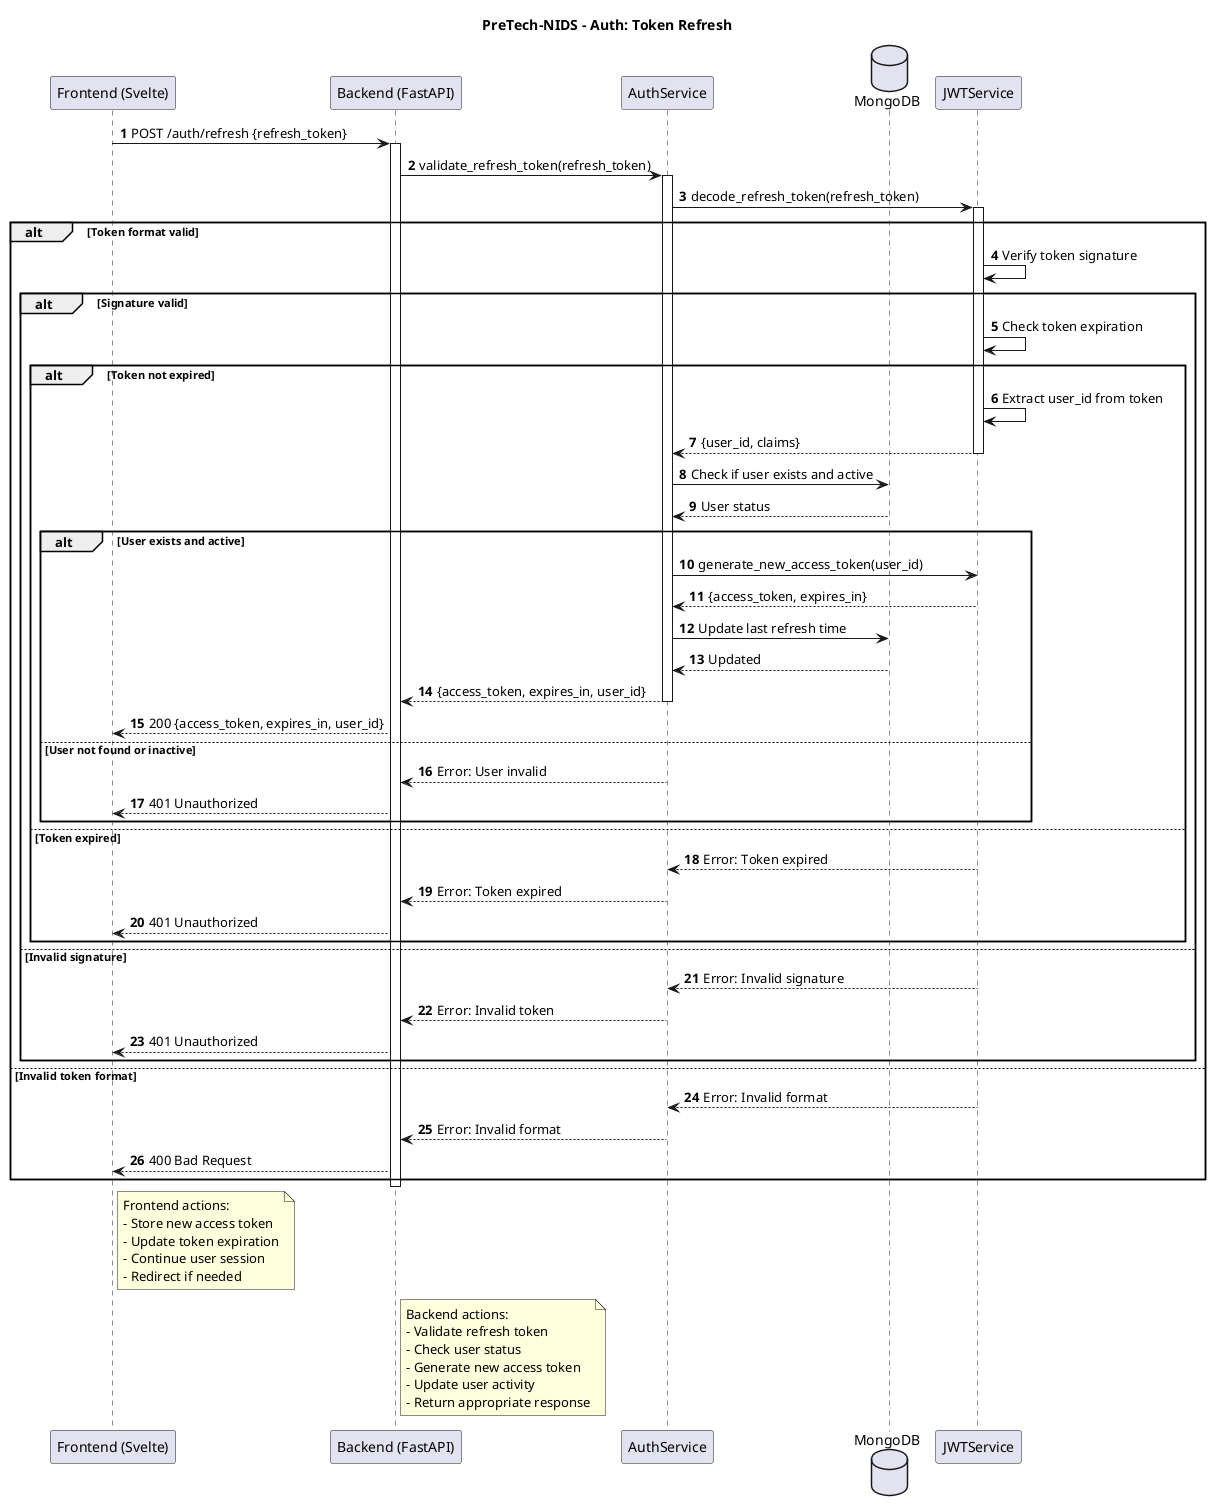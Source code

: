 @startuml
title PreTech-NIDS - Auth: Token Refresh
hide circle
autonumber

participant FE as "Frontend (Svelte)"
participant BE as "Backend (FastAPI)"
participant Auth as "AuthService"
database DB as "MongoDB"
participant JWT as "JWTService"

FE -> BE : POST /auth/refresh {refresh_token}
activate BE

BE -> Auth : validate_refresh_token(refresh_token)
activate Auth

Auth -> JWT : decode_refresh_token(refresh_token)
activate JWT

alt Token format valid
  JWT -> JWT : Verify token signature
  alt Signature valid
    JWT -> JWT : Check token expiration
    alt Token not expired
      JWT -> JWT : Extract user_id from token
      JWT --> Auth : {user_id, claims}
      deactivate JWT
      
      Auth -> DB : Check if user exists and active
      DB --> Auth : User status
      
      alt User exists and active
        Auth -> JWT : generate_new_access_token(user_id)
        JWT --> Auth : {access_token, expires_in}
        
        Auth -> DB : Update last refresh time
        DB --> Auth : Updated
        
        Auth --> BE : {access_token, expires_in, user_id}
        deactivate Auth
        
        BE --> FE : 200 {access_token, expires_in, user_id}
      else User not found or inactive
        Auth --> BE : Error: User invalid
        deactivate Auth
        BE --> FE : 401 Unauthorized
      end
    else Token expired
      JWT --> Auth : Error: Token expired
      deactivate JWT
      Auth --> BE : Error: Token expired
      deactivate Auth
      BE --> FE : 401 Unauthorized
    end
  else Invalid signature
    JWT --> Auth : Error: Invalid signature
    deactivate JWT
    Auth --> BE : Error: Invalid token
    deactivate Auth
    BE --> FE : 401 Unauthorized
  end
else Invalid token format
  JWT --> Auth : Error: Invalid format
  deactivate JWT
  Auth --> BE : Error: Invalid format
  deactivate Auth
  BE --> FE : 400 Bad Request
end

deactivate BE

note right of FE
  Frontend actions:
  - Store new access token
  - Update token expiration
  - Continue user session
  - Redirect if needed
end note

note right of BE
  Backend actions:
  - Validate refresh token
  - Check user status
  - Generate new access token
  - Update user activity
  - Return appropriate response
end note

@enduml


